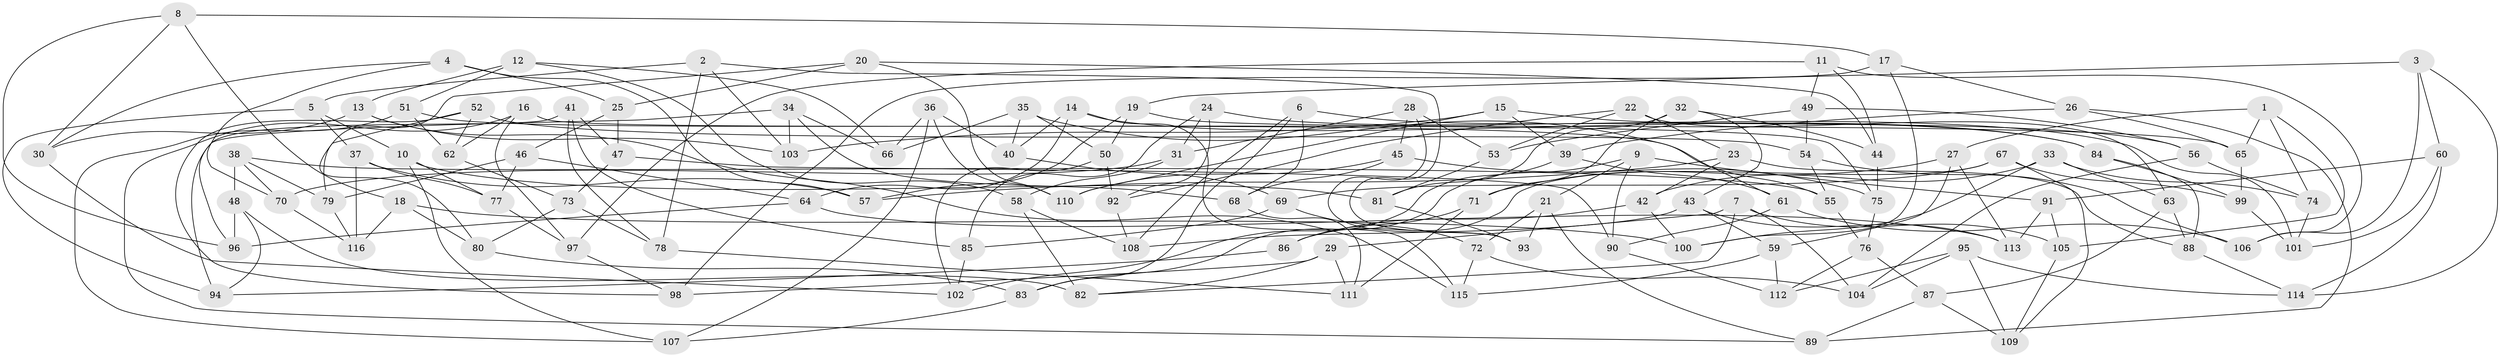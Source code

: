 // Generated by graph-tools (version 1.1) at 2025/03/03/09/25 03:03:00]
// undirected, 116 vertices, 232 edges
graph export_dot {
graph [start="1"]
  node [color=gray90,style=filled];
  1;
  2;
  3;
  4;
  5;
  6;
  7;
  8;
  9;
  10;
  11;
  12;
  13;
  14;
  15;
  16;
  17;
  18;
  19;
  20;
  21;
  22;
  23;
  24;
  25;
  26;
  27;
  28;
  29;
  30;
  31;
  32;
  33;
  34;
  35;
  36;
  37;
  38;
  39;
  40;
  41;
  42;
  43;
  44;
  45;
  46;
  47;
  48;
  49;
  50;
  51;
  52;
  53;
  54;
  55;
  56;
  57;
  58;
  59;
  60;
  61;
  62;
  63;
  64;
  65;
  66;
  67;
  68;
  69;
  70;
  71;
  72;
  73;
  74;
  75;
  76;
  77;
  78;
  79;
  80;
  81;
  82;
  83;
  84;
  85;
  86;
  87;
  88;
  89;
  90;
  91;
  92;
  93;
  94;
  95;
  96;
  97;
  98;
  99;
  100;
  101;
  102;
  103;
  104;
  105;
  106;
  107;
  108;
  109;
  110;
  111;
  112;
  113;
  114;
  115;
  116;
  1 -- 65;
  1 -- 74;
  1 -- 27;
  1 -- 105;
  2 -- 5;
  2 -- 93;
  2 -- 78;
  2 -- 103;
  3 -- 106;
  3 -- 60;
  3 -- 19;
  3 -- 114;
  4 -- 70;
  4 -- 30;
  4 -- 25;
  4 -- 57;
  5 -- 37;
  5 -- 94;
  5 -- 10;
  6 -- 83;
  6 -- 68;
  6 -- 84;
  6 -- 108;
  7 -- 29;
  7 -- 105;
  7 -- 82;
  7 -- 104;
  8 -- 18;
  8 -- 96;
  8 -- 30;
  8 -- 17;
  9 -- 83;
  9 -- 21;
  9 -- 91;
  9 -- 90;
  10 -- 81;
  10 -- 77;
  10 -- 107;
  11 -- 97;
  11 -- 44;
  11 -- 49;
  11 -- 106;
  12 -- 51;
  12 -- 66;
  12 -- 58;
  12 -- 13;
  13 -- 115;
  13 -- 30;
  13 -- 103;
  14 -- 64;
  14 -- 40;
  14 -- 84;
  14 -- 115;
  15 -- 39;
  15 -- 56;
  15 -- 110;
  15 -- 103;
  16 -- 89;
  16 -- 62;
  16 -- 75;
  16 -- 97;
  17 -- 26;
  17 -- 100;
  17 -- 98;
  18 -- 116;
  18 -- 80;
  18 -- 100;
  19 -- 65;
  19 -- 57;
  19 -- 50;
  20 -- 25;
  20 -- 110;
  20 -- 80;
  20 -- 44;
  21 -- 93;
  21 -- 72;
  21 -- 89;
  22 -- 53;
  22 -- 63;
  22 -- 23;
  22 -- 92;
  23 -- 57;
  23 -- 88;
  23 -- 42;
  24 -- 101;
  24 -- 85;
  24 -- 92;
  24 -- 31;
  25 -- 46;
  25 -- 47;
  26 -- 39;
  26 -- 89;
  26 -- 65;
  27 -- 71;
  27 -- 59;
  27 -- 113;
  28 -- 45;
  28 -- 93;
  28 -- 53;
  28 -- 31;
  29 -- 98;
  29 -- 111;
  29 -- 82;
  30 -- 102;
  31 -- 70;
  31 -- 58;
  32 -- 44;
  32 -- 43;
  32 -- 81;
  32 -- 71;
  33 -- 63;
  33 -- 42;
  33 -- 100;
  33 -- 74;
  34 -- 66;
  34 -- 94;
  34 -- 68;
  34 -- 103;
  35 -- 66;
  35 -- 40;
  35 -- 61;
  35 -- 50;
  36 -- 66;
  36 -- 40;
  36 -- 110;
  36 -- 107;
  37 -- 77;
  37 -- 57;
  37 -- 116;
  38 -- 55;
  38 -- 70;
  38 -- 79;
  38 -- 48;
  39 -- 61;
  39 -- 102;
  40 -- 69;
  41 -- 47;
  41 -- 78;
  41 -- 96;
  41 -- 85;
  42 -- 100;
  42 -- 86;
  43 -- 59;
  43 -- 113;
  43 -- 108;
  44 -- 75;
  45 -- 110;
  45 -- 75;
  45 -- 68;
  46 -- 77;
  46 -- 64;
  46 -- 79;
  47 -- 90;
  47 -- 73;
  48 -- 82;
  48 -- 96;
  48 -- 94;
  49 -- 54;
  49 -- 53;
  49 -- 56;
  50 -- 92;
  50 -- 102;
  51 -- 55;
  51 -- 107;
  51 -- 62;
  52 -- 62;
  52 -- 79;
  52 -- 98;
  52 -- 54;
  53 -- 81;
  54 -- 106;
  54 -- 55;
  55 -- 76;
  56 -- 104;
  56 -- 74;
  58 -- 82;
  58 -- 108;
  59 -- 115;
  59 -- 112;
  60 -- 101;
  60 -- 91;
  60 -- 114;
  61 -- 106;
  61 -- 90;
  62 -- 73;
  63 -- 88;
  63 -- 87;
  64 -- 96;
  64 -- 113;
  65 -- 99;
  67 -- 69;
  67 -- 109;
  67 -- 99;
  67 -- 86;
  68 -- 111;
  69 -- 85;
  69 -- 72;
  70 -- 116;
  71 -- 111;
  71 -- 86;
  72 -- 115;
  72 -- 104;
  73 -- 78;
  73 -- 80;
  74 -- 101;
  75 -- 76;
  76 -- 112;
  76 -- 87;
  77 -- 97;
  78 -- 111;
  79 -- 116;
  80 -- 83;
  81 -- 93;
  83 -- 107;
  84 -- 99;
  84 -- 88;
  85 -- 102;
  86 -- 94;
  87 -- 109;
  87 -- 89;
  88 -- 114;
  90 -- 112;
  91 -- 105;
  91 -- 113;
  92 -- 108;
  95 -- 114;
  95 -- 109;
  95 -- 104;
  95 -- 112;
  97 -- 98;
  99 -- 101;
  105 -- 109;
}
